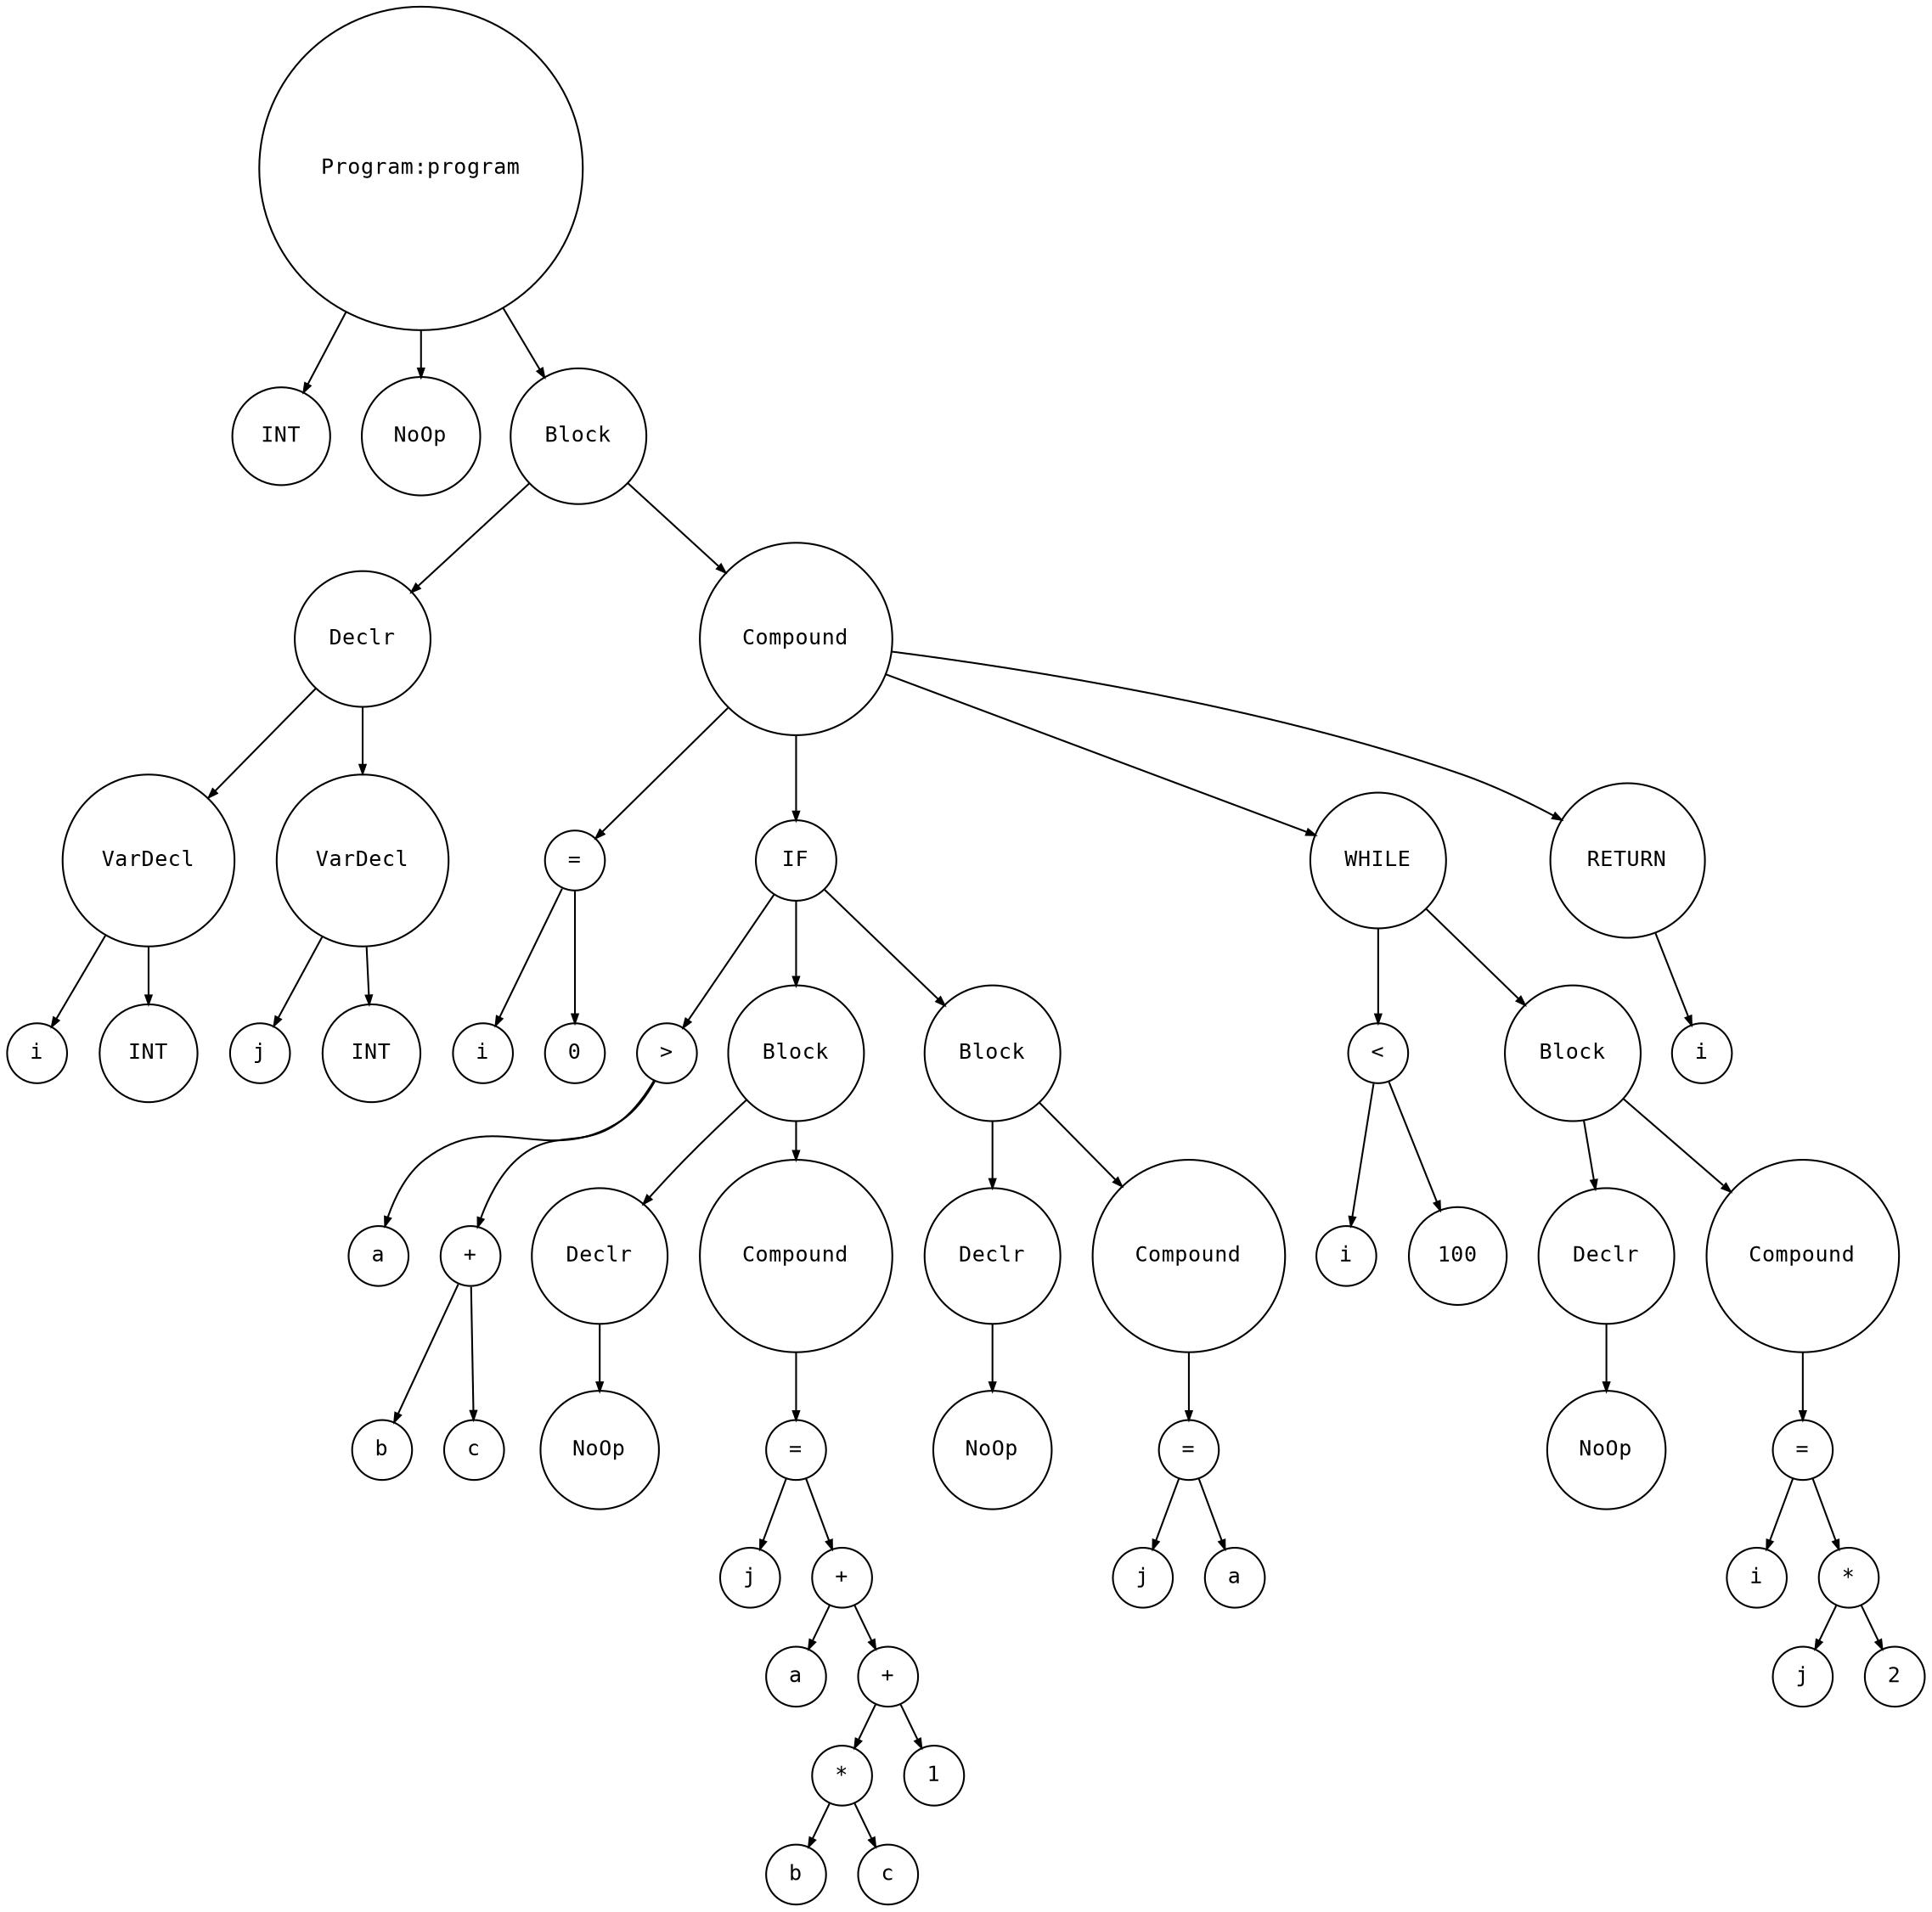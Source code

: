 digraph astgraph {
  node [shape=circle, fontsize=12, fontname="Courier", height=.1];
  ranksep=.3;
  edge [arrowsize=.5]

  node1 [label="Program:program"]
  node2 [label="INT"]
  node1 -> node2
  node3 [label="NoOp"]
  node1 -> node3
  node4 [label="Block"]
  node5 [label="Declr"]
  node6 [label="VarDecl"]
  node7 [label="i"]
  node6 -> node7
  node8 [label="INT"]
  node6 -> node8
  node5 -> node6
  node9 [label="VarDecl"]
  node10 [label="j"]
  node9 -> node10
  node11 [label="INT"]
  node9 -> node11
  node5 -> node9
  node4 -> node5
  node12 [label="Compound"]
  node13 [label="="]
  node14 [label="i"]
  node15 [label="0"]
  node13 -> node14
  node13 -> node15
  node12 -> node13
  node16 [label="IF"]
  node17 [label=">"]
  node18 [label="a"]
  node19 [label="+"]
  node20 [label="b"]
  node21 [label="c"]
  node19 -> node20
  node19 -> node21
  node17 -> node18
  node17 -> node19
  node16 -> node17
  node22 [label="Block"]
  node23 [label="Declr"]
  node24 [label="NoOp"]
  node23 -> node24
  node22 -> node23
  node25 [label="Compound"]
  node26 [label="="]
  node27 [label="j"]
  node28 [label="+"]
  node29 [label="a"]
  node30 [label="+"]
  node31 [label="*"]
  node32 [label="b"]
  node33 [label="c"]
  node31 -> node32
  node31 -> node33
  node34 [label="1"]
  node30 -> node31
  node30 -> node34
  node28 -> node29
  node28 -> node30
  node26 -> node27
  node26 -> node28
  node25 -> node26
  node22 -> node25
  node16 -> node22
  node35 [label="Block"]
  node36 [label="Declr"]
  node37 [label="NoOp"]
  node36 -> node37
  node35 -> node36
  node38 [label="Compound"]
  node39 [label="="]
  node40 [label="j"]
  node41 [label="a"]
  node39 -> node40
  node39 -> node41
  node38 -> node39
  node35 -> node38
  node16 -> node35
  node12 -> node16
  node42 [label="WHILE"]
  node43 [label="<"]
  node44 [label="i"]
  node45 [label="100"]
  node43 -> node44
  node43 -> node45
  node42 -> node43
  node46 [label="Block"]
  node47 [label="Declr"]
  node48 [label="NoOp"]
  node47 -> node48
  node46 -> node47
  node49 [label="Compound"]
  node50 [label="="]
  node51 [label="i"]
  node52 [label="*"]
  node53 [label="j"]
  node54 [label="2"]
  node52 -> node53
  node52 -> node54
  node50 -> node51
  node50 -> node52
  node49 -> node50
  node46 -> node49
  node42 -> node46
  node12 -> node42
  node55 [label="RETURN"]
  node56 [label="i"]
  node55 -> node56
  node12 -> node55
  node4 -> node12
  node1 -> node4
}
